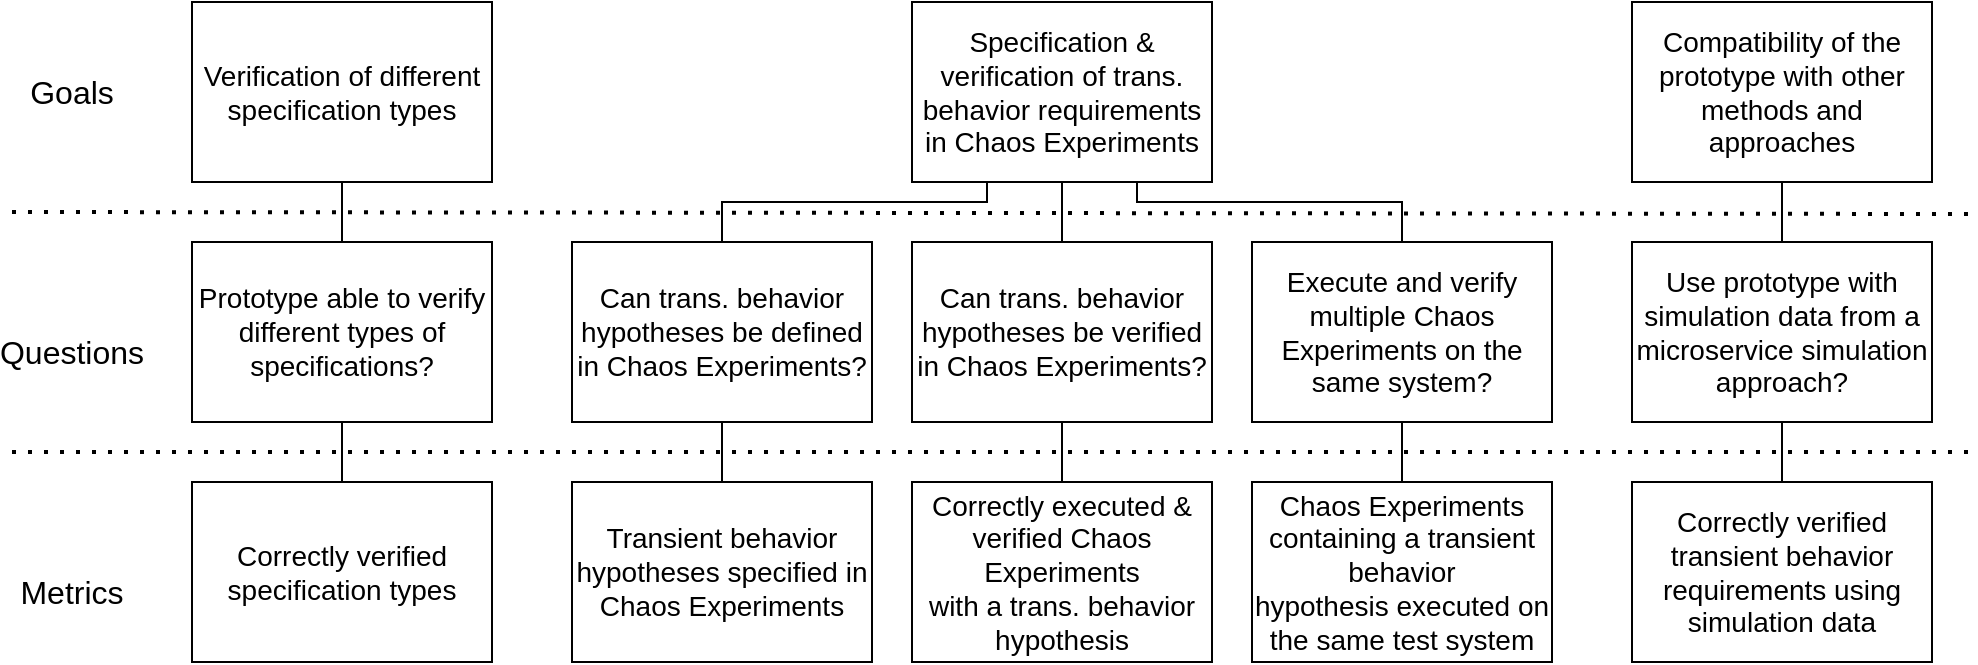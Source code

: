 <mxfile version="20.1.1" type="device"><diagram id="qucLJMV81LMOtyJYRD1r" name="Page-1"><mxGraphModel dx="1422" dy="715" grid="1" gridSize="10" guides="1" tooltips="1" connect="1" arrows="1" fold="1" page="1" pageScale="1" pageWidth="850" pageHeight="1100" math="0" shadow="0"><root><mxCell id="0"/><mxCell id="1" parent="0"/><mxCell id="S2UBZVaWaBpdQdFSvMH2-19" value="" style="edgeStyle=orthogonalEdgeStyle;rounded=0;orthogonalLoop=1;jettySize=auto;html=1;fontSize=16;endArrow=none;endFill=0;" parent="1" source="S2UBZVaWaBpdQdFSvMH2-1" target="S2UBZVaWaBpdQdFSvMH2-2" edge="1"><mxGeometry relative="1" as="geometry"/></mxCell><mxCell id="S2UBZVaWaBpdQdFSvMH2-1" value="Verification of different specification types" style="rounded=0;whiteSpace=wrap;html=1;fontSize=14;" parent="1" vertex="1"><mxGeometry x="130" y="30" width="150" height="90" as="geometry"/></mxCell><mxCell id="S2UBZVaWaBpdQdFSvMH2-2" value="Prototype able to verify different types of specifications?" style="rounded=0;whiteSpace=wrap;html=1;fontSize=14;" parent="1" vertex="1"><mxGeometry x="130" y="150" width="150" height="90" as="geometry"/></mxCell><mxCell id="S2UBZVaWaBpdQdFSvMH2-20" value="" style="edgeStyle=orthogonalEdgeStyle;rounded=0;orthogonalLoop=1;jettySize=auto;html=1;fontSize=16;endArrow=none;endFill=0;" parent="1" source="S2UBZVaWaBpdQdFSvMH2-3" target="S2UBZVaWaBpdQdFSvMH2-2" edge="1"><mxGeometry relative="1" as="geometry"/></mxCell><mxCell id="S2UBZVaWaBpdQdFSvMH2-3" value="Correctly verified specification types" style="rounded=0;whiteSpace=wrap;html=1;fontSize=14;" parent="1" vertex="1"><mxGeometry x="130" y="270" width="150" height="90" as="geometry"/></mxCell><mxCell id="S2UBZVaWaBpdQdFSvMH2-25" style="edgeStyle=orthogonalEdgeStyle;rounded=0;orthogonalLoop=1;jettySize=auto;html=1;exitX=0.25;exitY=1;exitDx=0;exitDy=0;entryX=0.5;entryY=0;entryDx=0;entryDy=0;fontSize=16;endArrow=none;endFill=0;" parent="1" source="S2UBZVaWaBpdQdFSvMH2-4" target="S2UBZVaWaBpdQdFSvMH2-5" edge="1"><mxGeometry relative="1" as="geometry"><Array as="points"><mxPoint x="528" y="130"/><mxPoint x="395" y="130"/></Array></mxGeometry></mxCell><mxCell id="S2UBZVaWaBpdQdFSvMH2-26" style="edgeStyle=orthogonalEdgeStyle;rounded=0;orthogonalLoop=1;jettySize=auto;html=1;exitX=0.5;exitY=1;exitDx=0;exitDy=0;entryX=0.5;entryY=0;entryDx=0;entryDy=0;fontSize=16;endArrow=none;endFill=0;" parent="1" source="S2UBZVaWaBpdQdFSvMH2-4" target="S2UBZVaWaBpdQdFSvMH2-6" edge="1"><mxGeometry relative="1" as="geometry"/></mxCell><mxCell id="S2UBZVaWaBpdQdFSvMH2-27" style="edgeStyle=orthogonalEdgeStyle;rounded=0;orthogonalLoop=1;jettySize=auto;html=1;exitX=0.75;exitY=1;exitDx=0;exitDy=0;entryX=0.5;entryY=0;entryDx=0;entryDy=0;fontSize=16;endArrow=none;endFill=0;" parent="1" source="S2UBZVaWaBpdQdFSvMH2-4" target="S2UBZVaWaBpdQdFSvMH2-7" edge="1"><mxGeometry relative="1" as="geometry"><Array as="points"><mxPoint x="603" y="130"/><mxPoint x="735" y="130"/></Array></mxGeometry></mxCell><mxCell id="S2UBZVaWaBpdQdFSvMH2-4" value="Specification &amp;amp; verification of trans. behavior requirements in Chaos Experiments" style="rounded=0;whiteSpace=wrap;html=1;fontSize=14;" parent="1" vertex="1"><mxGeometry x="490" y="30" width="150" height="90" as="geometry"/></mxCell><mxCell id="S2UBZVaWaBpdQdFSvMH2-22" style="edgeStyle=orthogonalEdgeStyle;rounded=0;orthogonalLoop=1;jettySize=auto;html=1;exitX=0.5;exitY=1;exitDx=0;exitDy=0;entryX=0.5;entryY=0;entryDx=0;entryDy=0;fontSize=16;endArrow=none;endFill=0;" parent="1" source="S2UBZVaWaBpdQdFSvMH2-5" target="S2UBZVaWaBpdQdFSvMH2-8" edge="1"><mxGeometry relative="1" as="geometry"/></mxCell><mxCell id="S2UBZVaWaBpdQdFSvMH2-5" value="&lt;div style=&quot;font-size: 14px;&quot;&gt;Can trans. behavior hypotheses be defined in Chaos&amp;nbsp;&lt;span style=&quot;background-color: initial;&quot;&gt;Experiments?&lt;/span&gt;&lt;/div&gt;" style="rounded=0;whiteSpace=wrap;html=1;fontSize=14;" parent="1" vertex="1"><mxGeometry x="320" y="150" width="150" height="90" as="geometry"/></mxCell><mxCell id="S2UBZVaWaBpdQdFSvMH2-23" style="edgeStyle=orthogonalEdgeStyle;rounded=0;orthogonalLoop=1;jettySize=auto;html=1;exitX=0.5;exitY=1;exitDx=0;exitDy=0;entryX=0.5;entryY=0;entryDx=0;entryDy=0;fontSize=16;endArrow=none;endFill=0;" parent="1" source="S2UBZVaWaBpdQdFSvMH2-6" target="S2UBZVaWaBpdQdFSvMH2-9" edge="1"><mxGeometry relative="1" as="geometry"/></mxCell><mxCell id="S2UBZVaWaBpdQdFSvMH2-6" value="Can trans. behavior hypotheses be verified in&amp;nbsp;Chaos Experiments?" style="rounded=0;whiteSpace=wrap;html=1;fontSize=14;" parent="1" vertex="1"><mxGeometry x="490" y="150" width="150" height="90" as="geometry"/></mxCell><mxCell id="S2UBZVaWaBpdQdFSvMH2-24" style="edgeStyle=orthogonalEdgeStyle;rounded=0;orthogonalLoop=1;jettySize=auto;html=1;exitX=0.5;exitY=1;exitDx=0;exitDy=0;entryX=0.5;entryY=0;entryDx=0;entryDy=0;fontSize=16;endArrow=none;endFill=0;" parent="1" source="S2UBZVaWaBpdQdFSvMH2-7" target="S2UBZVaWaBpdQdFSvMH2-10" edge="1"><mxGeometry relative="1" as="geometry"/></mxCell><mxCell id="S2UBZVaWaBpdQdFSvMH2-7" value="&lt;div style=&quot;font-size: 14px;&quot;&gt;Execute and verify multiple Chaos Experiments on the same system?&lt;/div&gt;" style="rounded=0;whiteSpace=wrap;html=1;fontSize=14;" parent="1" vertex="1"><mxGeometry x="660" y="150" width="150" height="90" as="geometry"/></mxCell><mxCell id="S2UBZVaWaBpdQdFSvMH2-8" value="Transient behavior hypotheses specified in Chaos Experiments" style="rounded=0;whiteSpace=wrap;html=1;fontSize=14;" parent="1" vertex="1"><mxGeometry x="320" y="270" width="150" height="90" as="geometry"/></mxCell><mxCell id="S2UBZVaWaBpdQdFSvMH2-9" value="Correctly executed &amp;amp; verified Chaos Experiments&lt;br style=&quot;font-size: 14px;&quot;&gt;with a trans. behavior hypothesis" style="rounded=0;whiteSpace=wrap;html=1;fontSize=14;" parent="1" vertex="1"><mxGeometry x="490" y="270" width="150" height="90" as="geometry"/></mxCell><mxCell id="S2UBZVaWaBpdQdFSvMH2-10" value="Chaos Experiments containing a transient behavior&lt;br style=&quot;font-size: 14px;&quot;&gt;hypothesis executed on the same test system" style="rounded=0;whiteSpace=wrap;html=1;fontSize=14;" parent="1" vertex="1"><mxGeometry x="660" y="270" width="150" height="90" as="geometry"/></mxCell><mxCell id="S2UBZVaWaBpdQdFSvMH2-11" value="Correctly verified transient behavior requirements using&lt;br&gt;simulation data" style="rounded=0;whiteSpace=wrap;html=1;fontSize=14;" parent="1" vertex="1"><mxGeometry x="850" y="270" width="150" height="90" as="geometry"/></mxCell><mxCell id="S2UBZVaWaBpdQdFSvMH2-29" style="edgeStyle=orthogonalEdgeStyle;rounded=0;orthogonalLoop=1;jettySize=auto;html=1;exitX=0.5;exitY=1;exitDx=0;exitDy=0;entryX=0.5;entryY=0;entryDx=0;entryDy=0;fontSize=16;endArrow=none;endFill=0;" parent="1" source="S2UBZVaWaBpdQdFSvMH2-12" target="S2UBZVaWaBpdQdFSvMH2-11" edge="1"><mxGeometry relative="1" as="geometry"/></mxCell><mxCell id="S2UBZVaWaBpdQdFSvMH2-12" value="Use prototype with simulation data from a microservice simulation approach?" style="rounded=0;whiteSpace=wrap;html=1;fontSize=14;" parent="1" vertex="1"><mxGeometry x="850" y="150" width="150" height="90" as="geometry"/></mxCell><mxCell id="S2UBZVaWaBpdQdFSvMH2-28" style="edgeStyle=orthogonalEdgeStyle;rounded=0;orthogonalLoop=1;jettySize=auto;html=1;exitX=0.5;exitY=1;exitDx=0;exitDy=0;entryX=0.5;entryY=0;entryDx=0;entryDy=0;fontSize=16;endArrow=none;endFill=0;" parent="1" source="S2UBZVaWaBpdQdFSvMH2-13" target="S2UBZVaWaBpdQdFSvMH2-12" edge="1"><mxGeometry relative="1" as="geometry"/></mxCell><mxCell id="S2UBZVaWaBpdQdFSvMH2-13" value="Compatibility of the prototype with other methods and&lt;br style=&quot;font-size: 14px;&quot;&gt;approaches" style="rounded=0;whiteSpace=wrap;html=1;fontSize=14;" parent="1" vertex="1"><mxGeometry x="850" y="30" width="150" height="90" as="geometry"/></mxCell><mxCell id="S2UBZVaWaBpdQdFSvMH2-14" value="Goals" style="text;html=1;strokeColor=none;fillColor=none;align=center;verticalAlign=middle;whiteSpace=wrap;rounded=0;fontSize=16;" parent="1" vertex="1"><mxGeometry x="40" y="60" width="60" height="30" as="geometry"/></mxCell><mxCell id="S2UBZVaWaBpdQdFSvMH2-15" value="Questions" style="text;html=1;strokeColor=none;fillColor=none;align=center;verticalAlign=middle;whiteSpace=wrap;rounded=0;fontSize=16;" parent="1" vertex="1"><mxGeometry x="40" y="190" width="60" height="30" as="geometry"/></mxCell><mxCell id="S2UBZVaWaBpdQdFSvMH2-16" value="Metrics" style="text;html=1;strokeColor=none;fillColor=none;align=center;verticalAlign=middle;whiteSpace=wrap;rounded=0;fontSize=16;" parent="1" vertex="1"><mxGeometry x="40" y="310" width="60" height="30" as="geometry"/></mxCell><mxCell id="S2UBZVaWaBpdQdFSvMH2-30" value="" style="endArrow=none;dashed=1;html=1;dashPattern=1 3;strokeWidth=2;rounded=0;fontSize=16;" parent="1" edge="1"><mxGeometry width="50" height="50" relative="1" as="geometry"><mxPoint x="40" y="135" as="sourcePoint"/><mxPoint x="1020" y="136" as="targetPoint"/></mxGeometry></mxCell><mxCell id="S2UBZVaWaBpdQdFSvMH2-31" value="" style="endArrow=none;dashed=1;html=1;dashPattern=1 3;strokeWidth=2;rounded=0;fontSize=16;" parent="1" edge="1"><mxGeometry width="50" height="50" relative="1" as="geometry"><mxPoint x="40" y="255" as="sourcePoint"/><mxPoint x="1020" y="255" as="targetPoint"/></mxGeometry></mxCell></root></mxGraphModel></diagram></mxfile>
